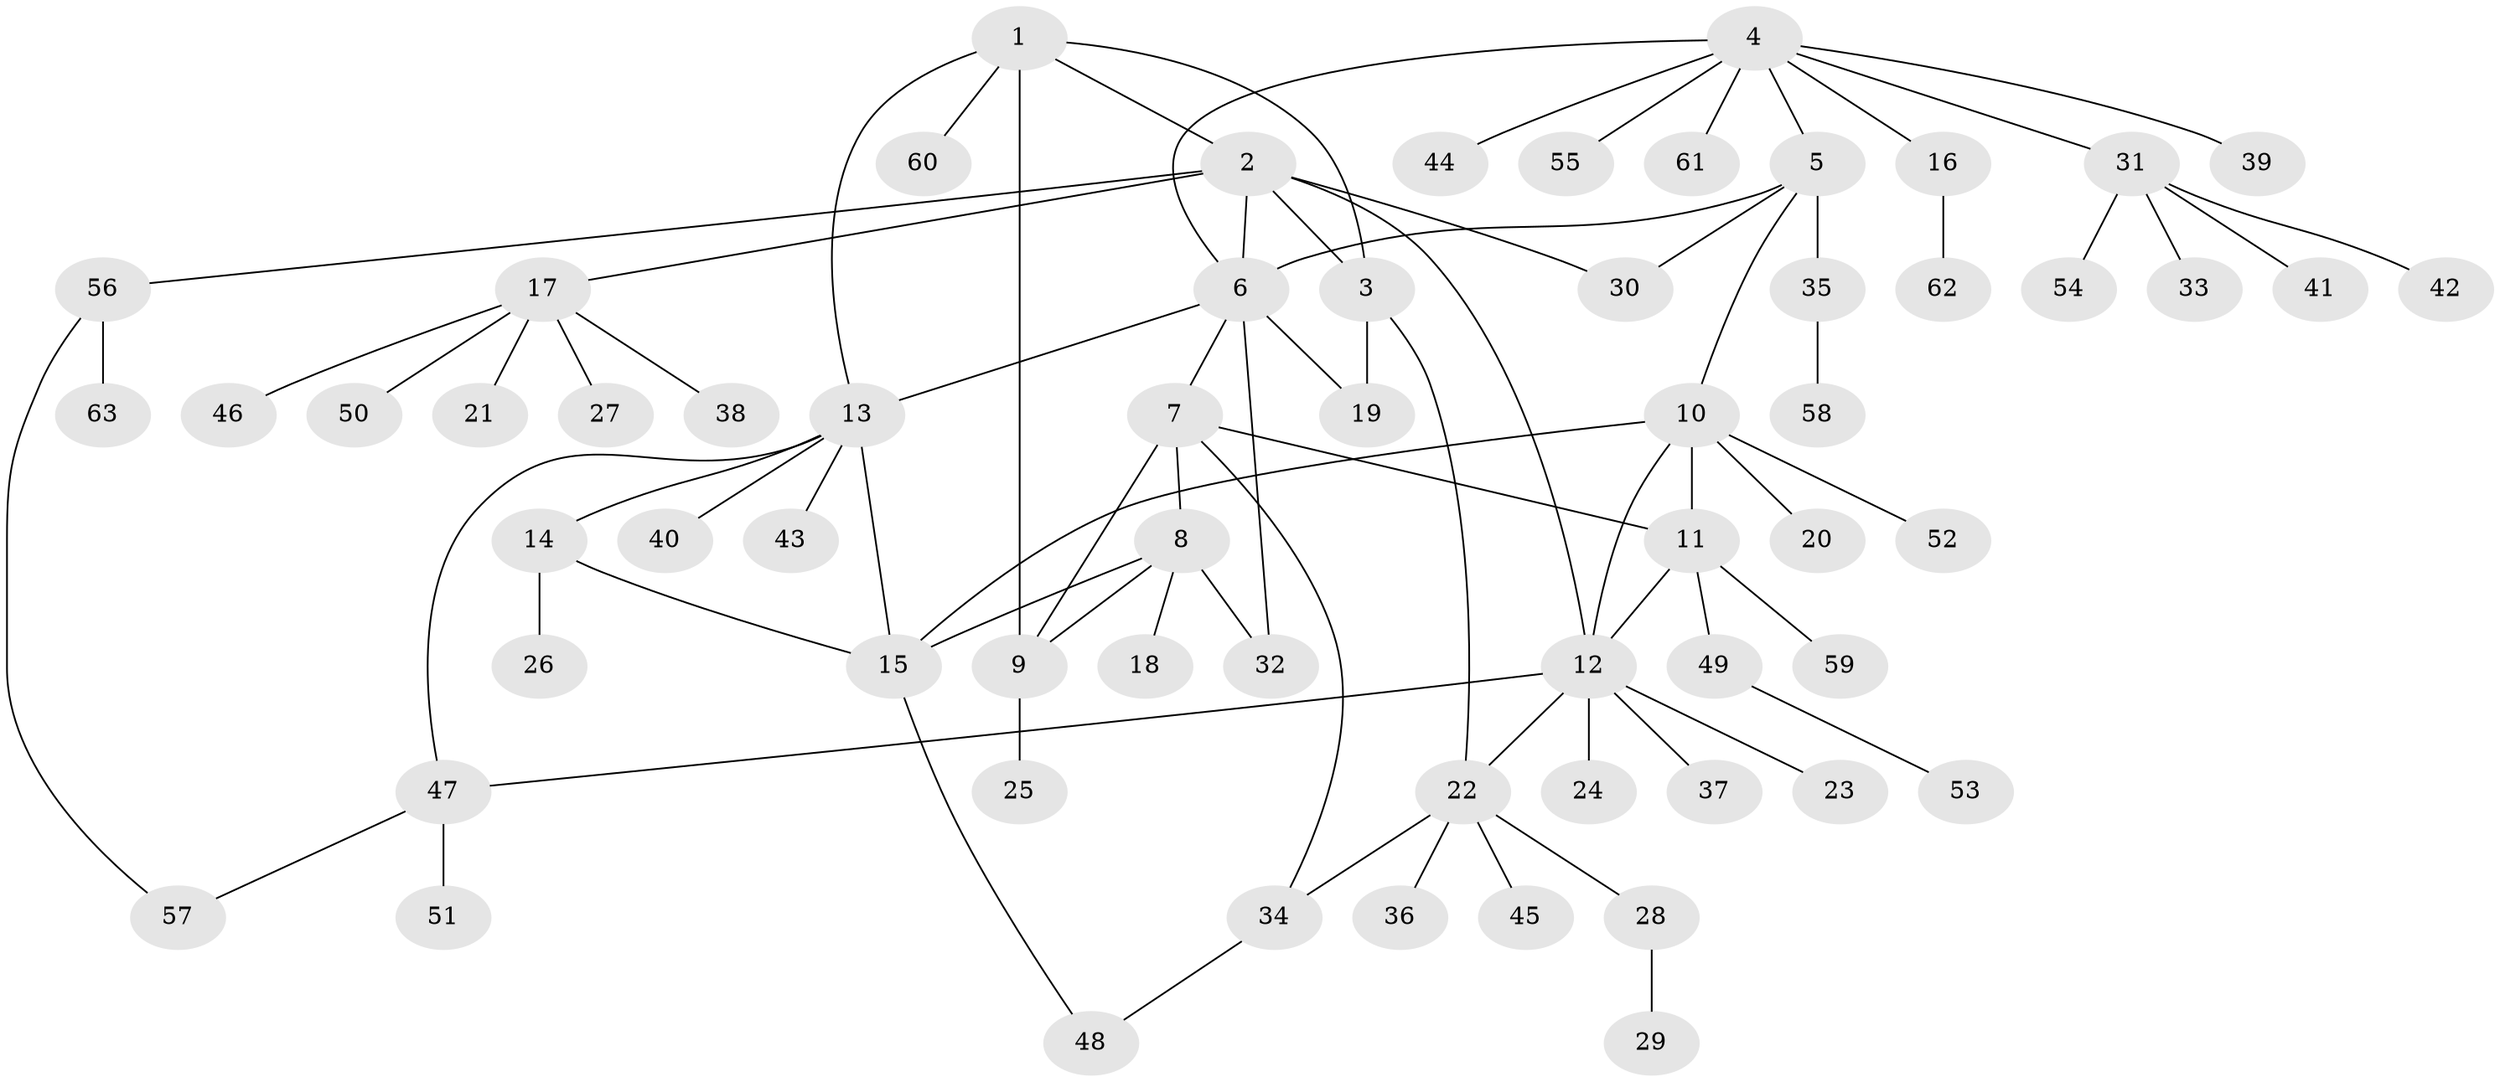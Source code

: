 // Generated by graph-tools (version 1.1) at 2025/50/03/09/25 03:50:35]
// undirected, 63 vertices, 81 edges
graph export_dot {
graph [start="1"]
  node [color=gray90,style=filled];
  1;
  2;
  3;
  4;
  5;
  6;
  7;
  8;
  9;
  10;
  11;
  12;
  13;
  14;
  15;
  16;
  17;
  18;
  19;
  20;
  21;
  22;
  23;
  24;
  25;
  26;
  27;
  28;
  29;
  30;
  31;
  32;
  33;
  34;
  35;
  36;
  37;
  38;
  39;
  40;
  41;
  42;
  43;
  44;
  45;
  46;
  47;
  48;
  49;
  50;
  51;
  52;
  53;
  54;
  55;
  56;
  57;
  58;
  59;
  60;
  61;
  62;
  63;
  1 -- 2;
  1 -- 3;
  1 -- 9;
  1 -- 13;
  1 -- 60;
  2 -- 3;
  2 -- 6;
  2 -- 12;
  2 -- 17;
  2 -- 30;
  2 -- 56;
  3 -- 19;
  3 -- 22;
  4 -- 5;
  4 -- 6;
  4 -- 16;
  4 -- 31;
  4 -- 39;
  4 -- 44;
  4 -- 55;
  4 -- 61;
  5 -- 6;
  5 -- 10;
  5 -- 30;
  5 -- 35;
  6 -- 7;
  6 -- 13;
  6 -- 19;
  6 -- 32;
  7 -- 8;
  7 -- 9;
  7 -- 11;
  7 -- 34;
  8 -- 9;
  8 -- 15;
  8 -- 18;
  8 -- 32;
  9 -- 25;
  10 -- 11;
  10 -- 12;
  10 -- 15;
  10 -- 20;
  10 -- 52;
  11 -- 12;
  11 -- 49;
  11 -- 59;
  12 -- 22;
  12 -- 23;
  12 -- 24;
  12 -- 37;
  12 -- 47;
  13 -- 14;
  13 -- 15;
  13 -- 40;
  13 -- 43;
  13 -- 47;
  14 -- 15;
  14 -- 26;
  15 -- 48;
  16 -- 62;
  17 -- 21;
  17 -- 27;
  17 -- 38;
  17 -- 46;
  17 -- 50;
  22 -- 28;
  22 -- 34;
  22 -- 36;
  22 -- 45;
  28 -- 29;
  31 -- 33;
  31 -- 41;
  31 -- 42;
  31 -- 54;
  34 -- 48;
  35 -- 58;
  47 -- 51;
  47 -- 57;
  49 -- 53;
  56 -- 57;
  56 -- 63;
}
